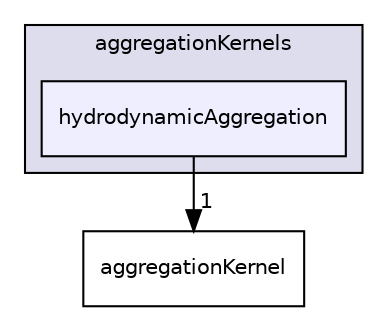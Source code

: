 digraph "hydrodynamicAggregation" {
  bgcolor=transparent;
  compound=true
  node [ fontsize="10", fontname="Helvetica"];
  edge [ labelfontsize="10", labelfontname="Helvetica"];
  subgraph clusterdir_62f86ef0c260ceaf3b93a8b1f701039a {
    graph [ bgcolor="#ddddee", pencolor="black", label="aggregationKernels" fontname="Helvetica", fontsize="10", URL="dir_62f86ef0c260ceaf3b93a8b1f701039a.html"]
  dir_80f5a8988a3207453ee47742f441b6c1 [shape=box, label="hydrodynamicAggregation", style="filled", fillcolor="#eeeeff", pencolor="black", URL="dir_80f5a8988a3207453ee47742f441b6c1.html"];
  }
  dir_a48c39aac25b9d92c13c5141c3503af1 [shape=box label="aggregationKernel" URL="dir_a48c39aac25b9d92c13c5141c3503af1.html"];
  dir_80f5a8988a3207453ee47742f441b6c1->dir_a48c39aac25b9d92c13c5141c3503af1 [headlabel="1", labeldistance=1.5 headhref="dir_000186_000005.html"];
}
